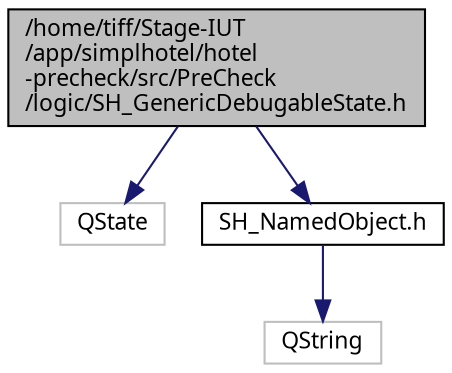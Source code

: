 digraph "/home/tiff/Stage-IUT/app/simplhotel/hotel-precheck/src/PreCheck/logic/SH_GenericDebugableState.h"
{
 // INTERACTIVE_SVG=YES
  bgcolor="transparent";
  edge [fontname="Verdana",fontsize="11",labelfontname="Verdana",labelfontsize="11"];
  node [fontname="Verdana",fontsize="11",shape=record];
  Node1 [label="/home/tiff/Stage-IUT\l/app/simplhotel/hotel\l-precheck/src/PreCheck\l/logic/SH_GenericDebugableState.h",height=0.2,width=0.4,color="black", fillcolor="grey75", style="filled" fontcolor="black"];
  Node1 -> Node2 [color="midnightblue",fontsize="11",style="solid",fontname="Verdana"];
  Node2 [label="QState",height=0.2,width=0.4,color="grey75"];
  Node1 -> Node3 [color="midnightblue",fontsize="11",style="solid",fontname="Verdana"];
  Node3 [label="SH_NamedObject.h",height=0.2,width=0.4,color="black",URL="$SH__NamedObject_8h.html"];
  Node3 -> Node4 [color="midnightblue",fontsize="11",style="solid",fontname="Verdana"];
  Node4 [label="QString",height=0.2,width=0.4,color="grey75"];
}
